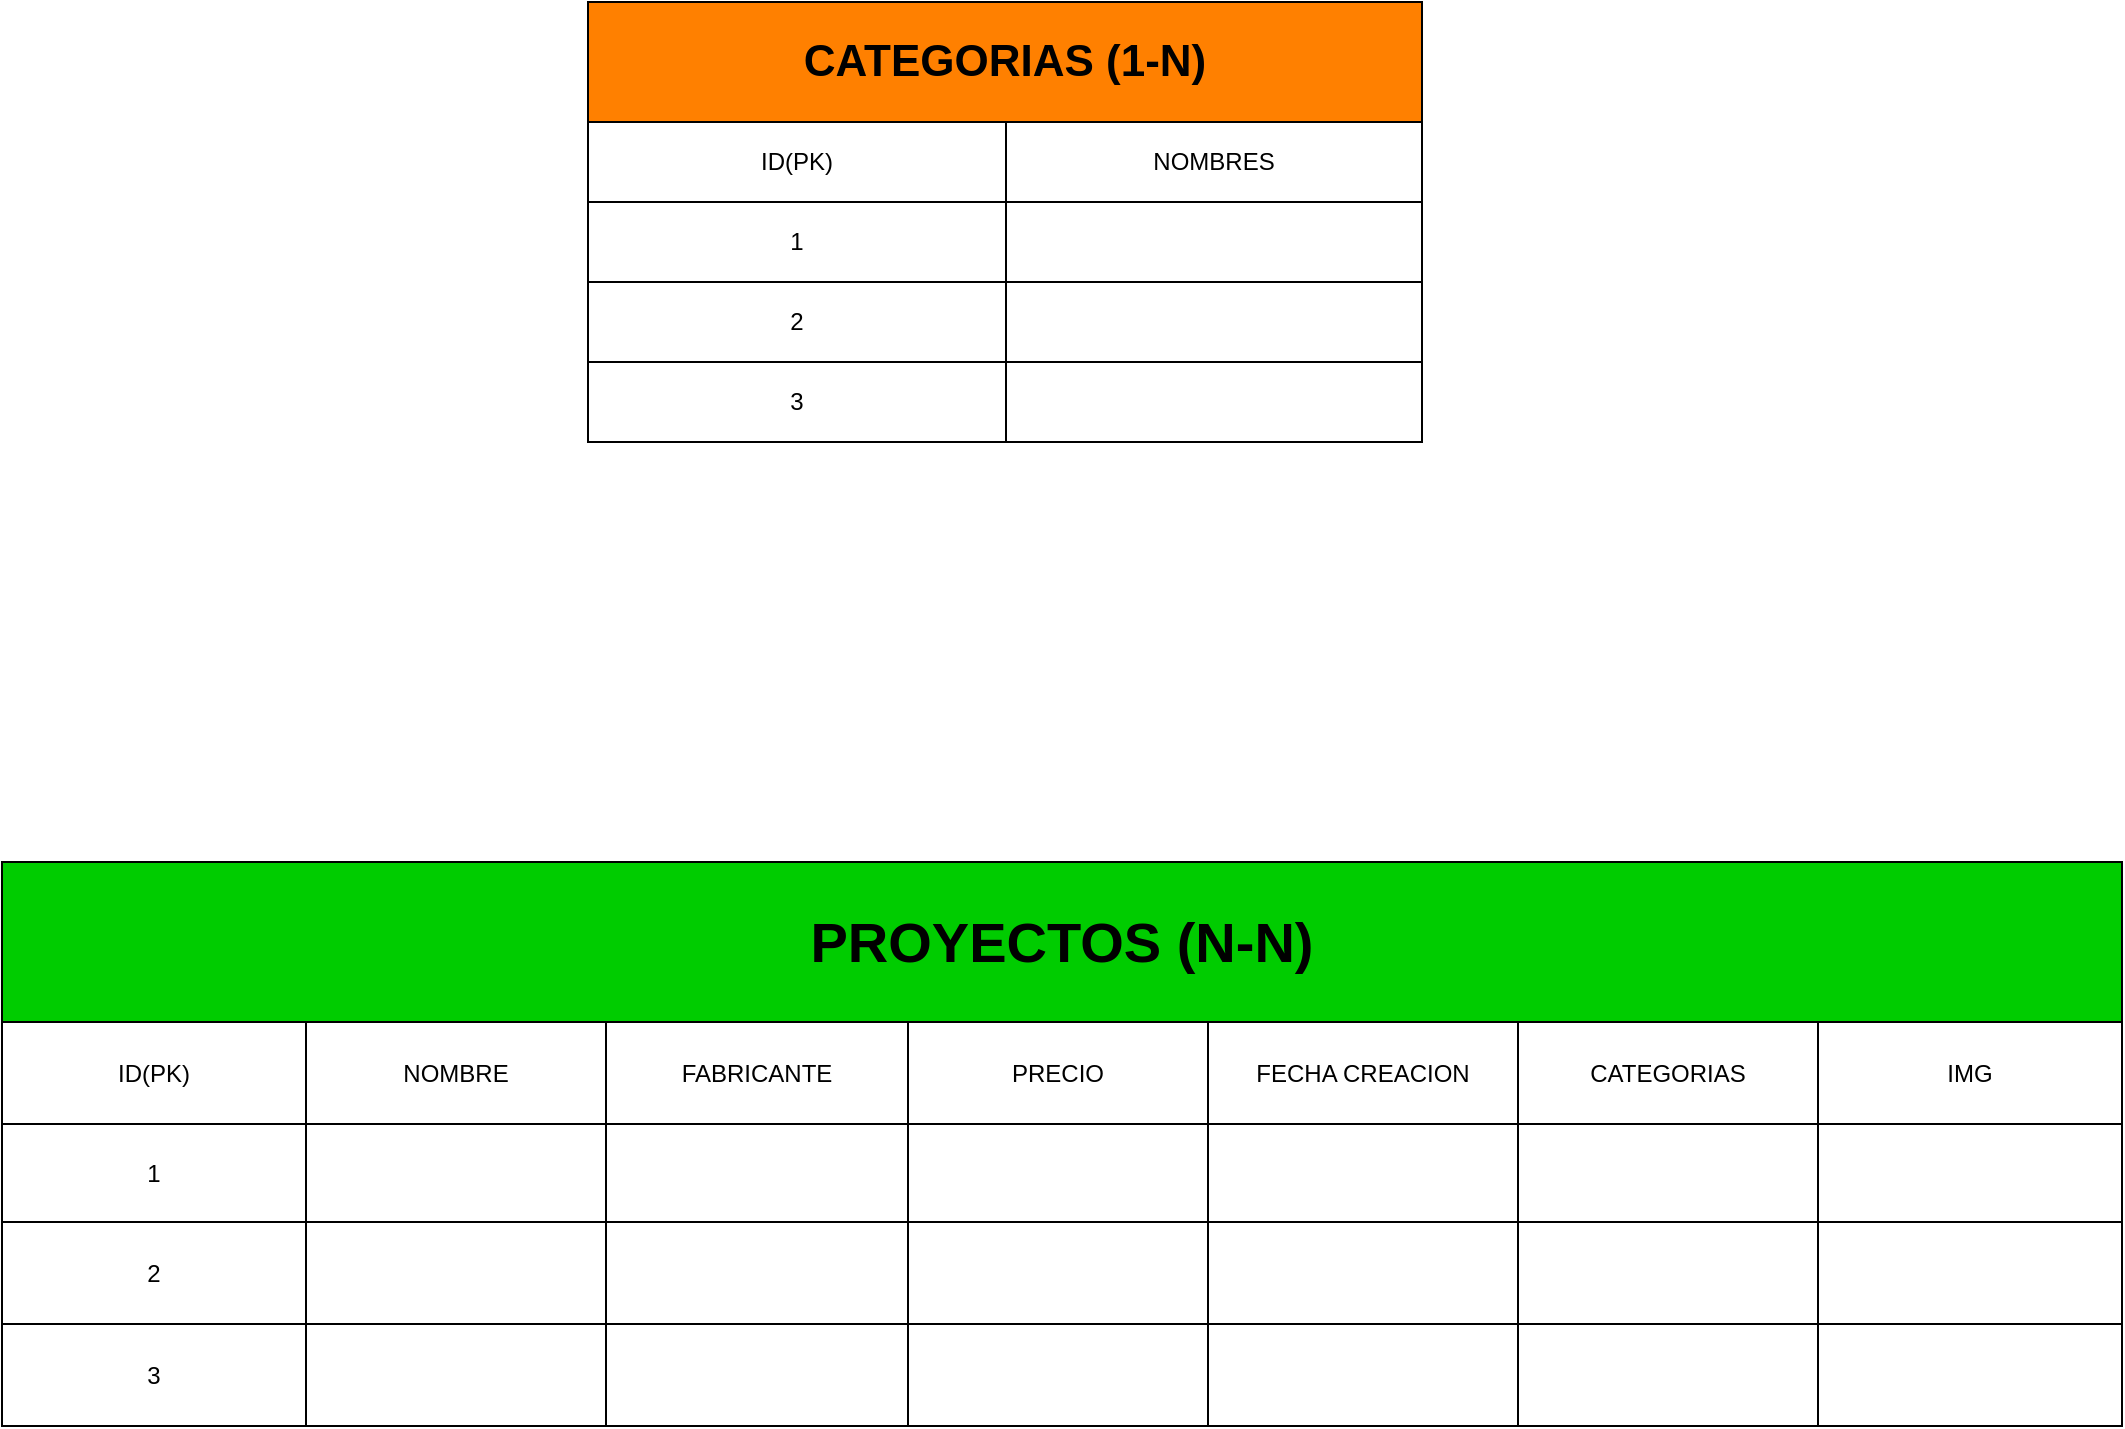<mxfile>
    <diagram id="yUqmqCU2odYFMczY-MH5" name="Página-1">
        <mxGraphModel dx="1000" dy="735" grid="1" gridSize="10" guides="1" tooltips="1" connect="1" arrows="1" fold="1" page="1" pageScale="1" pageWidth="827" pageHeight="1169" math="0" shadow="0">
            <root>
                <mxCell id="0"/>
                <mxCell id="1" parent="0"/>
                <mxCell id="2" value="" style="group" vertex="1" connectable="0" parent="1">
                    <mxGeometry x="600" y="1090" width="1060" height="282" as="geometry"/>
                </mxCell>
                <mxCell id="3" value="" style="shape=table;startSize=0;container=1;collapsible=0;childLayout=tableLayout;" vertex="1" parent="2">
                    <mxGeometry y="80" width="1060" height="202" as="geometry"/>
                </mxCell>
                <mxCell id="4" value="" style="shape=partialRectangle;collapsible=0;dropTarget=0;pointerEvents=0;fillColor=none;top=0;left=0;bottom=0;right=0;points=[[0,0.5],[1,0.5]];portConstraint=eastwest;" vertex="1" parent="3">
                    <mxGeometry width="1060" height="51" as="geometry"/>
                </mxCell>
                <mxCell id="5" value="ID(PK)" style="shape=partialRectangle;html=1;whiteSpace=wrap;connectable=0;overflow=hidden;fillColor=none;top=0;left=0;bottom=0;right=0;" vertex="1" parent="4">
                    <mxGeometry width="152" height="51" as="geometry">
                        <mxRectangle width="152" height="51" as="alternateBounds"/>
                    </mxGeometry>
                </mxCell>
                <mxCell id="6" value="NOMBRE" style="shape=partialRectangle;html=1;whiteSpace=wrap;connectable=0;overflow=hidden;fillColor=none;top=0;left=0;bottom=0;right=0;" vertex="1" parent="4">
                    <mxGeometry x="152" width="150" height="51" as="geometry">
                        <mxRectangle width="150" height="51" as="alternateBounds"/>
                    </mxGeometry>
                </mxCell>
                <mxCell id="7" value="FABRICANTE" style="shape=partialRectangle;html=1;whiteSpace=wrap;connectable=0;overflow=hidden;fillColor=none;top=0;left=0;bottom=0;right=0;" vertex="1" parent="4">
                    <mxGeometry x="302" width="151" height="51" as="geometry">
                        <mxRectangle width="151" height="51" as="alternateBounds"/>
                    </mxGeometry>
                </mxCell>
                <mxCell id="8" value="PRECIO" style="shape=partialRectangle;html=1;whiteSpace=wrap;connectable=0;overflow=hidden;fillColor=none;top=0;left=0;bottom=0;right=0;" vertex="1" parent="4">
                    <mxGeometry x="453" width="150" height="51" as="geometry">
                        <mxRectangle width="150" height="51" as="alternateBounds"/>
                    </mxGeometry>
                </mxCell>
                <mxCell id="9" value="FECHA CREACION" style="shape=partialRectangle;html=1;whiteSpace=wrap;connectable=0;overflow=hidden;fillColor=none;top=0;left=0;bottom=0;right=0;" vertex="1" parent="4">
                    <mxGeometry x="603" width="155" height="51" as="geometry">
                        <mxRectangle width="155" height="51" as="alternateBounds"/>
                    </mxGeometry>
                </mxCell>
                <mxCell id="12" value="CATEGORIAS" style="shape=partialRectangle;html=1;whiteSpace=wrap;connectable=0;overflow=hidden;fillColor=none;top=0;left=0;bottom=0;right=0;" vertex="1" parent="4">
                    <mxGeometry x="758" width="150" height="51" as="geometry">
                        <mxRectangle width="150" height="51" as="alternateBounds"/>
                    </mxGeometry>
                </mxCell>
                <mxCell id="13" value="IMG" style="shape=partialRectangle;html=1;whiteSpace=wrap;connectable=0;overflow=hidden;fillColor=none;top=0;left=0;bottom=0;right=0;" vertex="1" parent="4">
                    <mxGeometry x="908" width="152" height="51" as="geometry">
                        <mxRectangle width="152" height="51" as="alternateBounds"/>
                    </mxGeometry>
                </mxCell>
                <mxCell id="14" value="" style="shape=partialRectangle;collapsible=0;dropTarget=0;pointerEvents=0;fillColor=none;top=0;left=0;bottom=0;right=0;points=[[0,0.5],[1,0.5]];portConstraint=eastwest;" vertex="1" parent="3">
                    <mxGeometry y="51" width="1060" height="49" as="geometry"/>
                </mxCell>
                <mxCell id="15" value="1" style="shape=partialRectangle;html=1;whiteSpace=wrap;connectable=0;overflow=hidden;fillColor=none;top=0;left=0;bottom=0;right=0;" vertex="1" parent="14">
                    <mxGeometry width="152" height="49" as="geometry">
                        <mxRectangle width="152" height="49" as="alternateBounds"/>
                    </mxGeometry>
                </mxCell>
                <mxCell id="16" value="" style="shape=partialRectangle;html=1;whiteSpace=wrap;connectable=0;overflow=hidden;fillColor=none;top=0;left=0;bottom=0;right=0;" vertex="1" parent="14">
                    <mxGeometry x="152" width="150" height="49" as="geometry">
                        <mxRectangle width="150" height="49" as="alternateBounds"/>
                    </mxGeometry>
                </mxCell>
                <mxCell id="17" value="" style="shape=partialRectangle;html=1;whiteSpace=wrap;connectable=0;overflow=hidden;fillColor=none;top=0;left=0;bottom=0;right=0;" vertex="1" parent="14">
                    <mxGeometry x="302" width="151" height="49" as="geometry">
                        <mxRectangle width="151" height="49" as="alternateBounds"/>
                    </mxGeometry>
                </mxCell>
                <mxCell id="18" value="" style="shape=partialRectangle;html=1;whiteSpace=wrap;connectable=0;overflow=hidden;fillColor=none;top=0;left=0;bottom=0;right=0;" vertex="1" parent="14">
                    <mxGeometry x="453" width="150" height="49" as="geometry">
                        <mxRectangle width="150" height="49" as="alternateBounds"/>
                    </mxGeometry>
                </mxCell>
                <mxCell id="19" value="" style="shape=partialRectangle;html=1;whiteSpace=wrap;connectable=0;overflow=hidden;fillColor=none;top=0;left=0;bottom=0;right=0;" vertex="1" parent="14">
                    <mxGeometry x="603" width="155" height="49" as="geometry">
                        <mxRectangle width="155" height="49" as="alternateBounds"/>
                    </mxGeometry>
                </mxCell>
                <mxCell id="22" value="" style="shape=partialRectangle;html=1;whiteSpace=wrap;connectable=0;overflow=hidden;fillColor=none;top=0;left=0;bottom=0;right=0;" vertex="1" parent="14">
                    <mxGeometry x="758" width="150" height="49" as="geometry">
                        <mxRectangle width="150" height="49" as="alternateBounds"/>
                    </mxGeometry>
                </mxCell>
                <mxCell id="23" style="shape=partialRectangle;html=1;whiteSpace=wrap;connectable=0;overflow=hidden;fillColor=none;top=0;left=0;bottom=0;right=0;" vertex="1" parent="14">
                    <mxGeometry x="908" width="152" height="49" as="geometry">
                        <mxRectangle width="152" height="49" as="alternateBounds"/>
                    </mxGeometry>
                </mxCell>
                <mxCell id="24" style="shape=partialRectangle;collapsible=0;dropTarget=0;pointerEvents=0;fillColor=none;top=0;left=0;bottom=0;right=0;points=[[0,0.5],[1,0.5]];portConstraint=eastwest;" vertex="1" parent="3">
                    <mxGeometry y="100" width="1060" height="51" as="geometry"/>
                </mxCell>
                <mxCell id="25" value="2" style="shape=partialRectangle;html=1;whiteSpace=wrap;connectable=0;overflow=hidden;fillColor=none;top=0;left=0;bottom=0;right=0;" vertex="1" parent="24">
                    <mxGeometry width="152" height="51" as="geometry">
                        <mxRectangle width="152" height="51" as="alternateBounds"/>
                    </mxGeometry>
                </mxCell>
                <mxCell id="26" style="shape=partialRectangle;html=1;whiteSpace=wrap;connectable=0;overflow=hidden;fillColor=none;top=0;left=0;bottom=0;right=0;" vertex="1" parent="24">
                    <mxGeometry x="152" width="150" height="51" as="geometry">
                        <mxRectangle width="150" height="51" as="alternateBounds"/>
                    </mxGeometry>
                </mxCell>
                <mxCell id="27" style="shape=partialRectangle;html=1;whiteSpace=wrap;connectable=0;overflow=hidden;fillColor=none;top=0;left=0;bottom=0;right=0;" vertex="1" parent="24">
                    <mxGeometry x="302" width="151" height="51" as="geometry">
                        <mxRectangle width="151" height="51" as="alternateBounds"/>
                    </mxGeometry>
                </mxCell>
                <mxCell id="28" style="shape=partialRectangle;html=1;whiteSpace=wrap;connectable=0;overflow=hidden;fillColor=none;top=0;left=0;bottom=0;right=0;" vertex="1" parent="24">
                    <mxGeometry x="453" width="150" height="51" as="geometry">
                        <mxRectangle width="150" height="51" as="alternateBounds"/>
                    </mxGeometry>
                </mxCell>
                <mxCell id="29" style="shape=partialRectangle;html=1;whiteSpace=wrap;connectable=0;overflow=hidden;fillColor=none;top=0;left=0;bottom=0;right=0;" vertex="1" parent="24">
                    <mxGeometry x="603" width="155" height="51" as="geometry">
                        <mxRectangle width="155" height="51" as="alternateBounds"/>
                    </mxGeometry>
                </mxCell>
                <mxCell id="32" style="shape=partialRectangle;html=1;whiteSpace=wrap;connectable=0;overflow=hidden;fillColor=none;top=0;left=0;bottom=0;right=0;" vertex="1" parent="24">
                    <mxGeometry x="758" width="150" height="51" as="geometry">
                        <mxRectangle width="150" height="51" as="alternateBounds"/>
                    </mxGeometry>
                </mxCell>
                <mxCell id="33" style="shape=partialRectangle;html=1;whiteSpace=wrap;connectable=0;overflow=hidden;fillColor=none;top=0;left=0;bottom=0;right=0;" vertex="1" parent="24">
                    <mxGeometry x="908" width="152" height="51" as="geometry">
                        <mxRectangle width="152" height="51" as="alternateBounds"/>
                    </mxGeometry>
                </mxCell>
                <mxCell id="34" style="shape=partialRectangle;collapsible=0;dropTarget=0;pointerEvents=0;fillColor=none;top=0;left=0;bottom=0;right=0;points=[[0,0.5],[1,0.5]];portConstraint=eastwest;" vertex="1" parent="3">
                    <mxGeometry y="151" width="1060" height="51" as="geometry"/>
                </mxCell>
                <mxCell id="35" value="3" style="shape=partialRectangle;html=1;whiteSpace=wrap;connectable=0;overflow=hidden;fillColor=none;top=0;left=0;bottom=0;right=0;" vertex="1" parent="34">
                    <mxGeometry width="152" height="51" as="geometry">
                        <mxRectangle width="152" height="51" as="alternateBounds"/>
                    </mxGeometry>
                </mxCell>
                <mxCell id="36" style="shape=partialRectangle;html=1;whiteSpace=wrap;connectable=0;overflow=hidden;fillColor=none;top=0;left=0;bottom=0;right=0;" vertex="1" parent="34">
                    <mxGeometry x="152" width="150" height="51" as="geometry">
                        <mxRectangle width="150" height="51" as="alternateBounds"/>
                    </mxGeometry>
                </mxCell>
                <mxCell id="37" style="shape=partialRectangle;html=1;whiteSpace=wrap;connectable=0;overflow=hidden;fillColor=none;top=0;left=0;bottom=0;right=0;" vertex="1" parent="34">
                    <mxGeometry x="302" width="151" height="51" as="geometry">
                        <mxRectangle width="151" height="51" as="alternateBounds"/>
                    </mxGeometry>
                </mxCell>
                <mxCell id="38" style="shape=partialRectangle;html=1;whiteSpace=wrap;connectable=0;overflow=hidden;fillColor=none;top=0;left=0;bottom=0;right=0;" vertex="1" parent="34">
                    <mxGeometry x="453" width="150" height="51" as="geometry">
                        <mxRectangle width="150" height="51" as="alternateBounds"/>
                    </mxGeometry>
                </mxCell>
                <mxCell id="39" style="shape=partialRectangle;html=1;whiteSpace=wrap;connectable=0;overflow=hidden;fillColor=none;top=0;left=0;bottom=0;right=0;" vertex="1" parent="34">
                    <mxGeometry x="603" width="155" height="51" as="geometry">
                        <mxRectangle width="155" height="51" as="alternateBounds"/>
                    </mxGeometry>
                </mxCell>
                <mxCell id="42" style="shape=partialRectangle;html=1;whiteSpace=wrap;connectable=0;overflow=hidden;fillColor=none;top=0;left=0;bottom=0;right=0;" vertex="1" parent="34">
                    <mxGeometry x="758" width="150" height="51" as="geometry">
                        <mxRectangle width="150" height="51" as="alternateBounds"/>
                    </mxGeometry>
                </mxCell>
                <mxCell id="43" style="shape=partialRectangle;html=1;whiteSpace=wrap;connectable=0;overflow=hidden;fillColor=none;top=0;left=0;bottom=0;right=0;" vertex="1" parent="34">
                    <mxGeometry x="908" width="152" height="51" as="geometry">
                        <mxRectangle width="152" height="51" as="alternateBounds"/>
                    </mxGeometry>
                </mxCell>
                <mxCell id="44" value="&lt;font style=&quot;font-size: 28px&quot;&gt;&lt;b&gt;PROYECTOS (N-N)&lt;/b&gt;&lt;/font&gt;" style="whiteSpace=wrap;html=1;gradientColor=none;fillColor=#00CC00;" vertex="1" parent="2">
                    <mxGeometry width="1060" height="80" as="geometry"/>
                </mxCell>
                <mxCell id="45" value="" style="group" vertex="1" connectable="0" parent="1">
                    <mxGeometry x="893" y="660" width="417" height="240" as="geometry"/>
                </mxCell>
                <mxCell id="46" value="" style="group" vertex="1" connectable="0" parent="45">
                    <mxGeometry width="417" height="220" as="geometry"/>
                </mxCell>
                <mxCell id="47" value="&lt;font size=&quot;1&quot;&gt;&lt;b style=&quot;font-size: 22px&quot;&gt;CATEGORIAS (1-N)&lt;/b&gt;&lt;/font&gt;" style="whiteSpace=wrap;html=1;fillColor=#FF8000;" vertex="1" parent="46">
                    <mxGeometry width="417" height="60" as="geometry"/>
                </mxCell>
                <mxCell id="48" value="" style="shape=table;startSize=0;container=1;collapsible=0;childLayout=tableLayout;" vertex="1" parent="46">
                    <mxGeometry y="60" width="417" height="160" as="geometry"/>
                </mxCell>
                <mxCell id="49" value="" style="shape=partialRectangle;collapsible=0;dropTarget=0;pointerEvents=0;fillColor=none;top=0;left=0;bottom=0;right=0;points=[[0,0.5],[1,0.5]];portConstraint=eastwest;" vertex="1" parent="48">
                    <mxGeometry width="417" height="40" as="geometry"/>
                </mxCell>
                <mxCell id="50" value="ID(PK)" style="shape=partialRectangle;html=1;whiteSpace=wrap;connectable=0;overflow=hidden;fillColor=none;top=0;left=0;bottom=0;right=0;" vertex="1" parent="49">
                    <mxGeometry width="209" height="40" as="geometry">
                        <mxRectangle width="209" height="40" as="alternateBounds"/>
                    </mxGeometry>
                </mxCell>
                <mxCell id="51" value="NOMBRES" style="shape=partialRectangle;html=1;whiteSpace=wrap;connectable=0;overflow=hidden;fillColor=none;top=0;left=0;bottom=0;right=0;" vertex="1" parent="49">
                    <mxGeometry x="209" width="208" height="40" as="geometry">
                        <mxRectangle width="208" height="40" as="alternateBounds"/>
                    </mxGeometry>
                </mxCell>
                <mxCell id="54" value="" style="shape=partialRectangle;collapsible=0;dropTarget=0;pointerEvents=0;fillColor=none;top=0;left=0;bottom=0;right=0;points=[[0,0.5],[1,0.5]];portConstraint=eastwest;" vertex="1" parent="48">
                    <mxGeometry y="40" width="417" height="40" as="geometry"/>
                </mxCell>
                <mxCell id="55" value="1" style="shape=partialRectangle;html=1;whiteSpace=wrap;connectable=0;overflow=hidden;fillColor=none;top=0;left=0;bottom=0;right=0;" vertex="1" parent="54">
                    <mxGeometry width="209" height="40" as="geometry">
                        <mxRectangle width="209" height="40" as="alternateBounds"/>
                    </mxGeometry>
                </mxCell>
                <mxCell id="56" value="" style="shape=partialRectangle;html=1;whiteSpace=wrap;connectable=0;overflow=hidden;fillColor=none;top=0;left=0;bottom=0;right=0;" vertex="1" parent="54">
                    <mxGeometry x="209" width="208" height="40" as="geometry">
                        <mxRectangle width="208" height="40" as="alternateBounds"/>
                    </mxGeometry>
                </mxCell>
                <mxCell id="59" value="" style="shape=partialRectangle;collapsible=0;dropTarget=0;pointerEvents=0;fillColor=none;top=0;left=0;bottom=0;right=0;points=[[0,0.5],[1,0.5]];portConstraint=eastwest;" vertex="1" parent="48">
                    <mxGeometry y="80" width="417" height="40" as="geometry"/>
                </mxCell>
                <mxCell id="60" value="2" style="shape=partialRectangle;html=1;whiteSpace=wrap;connectable=0;overflow=hidden;fillColor=none;top=0;left=0;bottom=0;right=0;" vertex="1" parent="59">
                    <mxGeometry width="209" height="40" as="geometry">
                        <mxRectangle width="209" height="40" as="alternateBounds"/>
                    </mxGeometry>
                </mxCell>
                <mxCell id="61" value="" style="shape=partialRectangle;html=1;whiteSpace=wrap;connectable=0;overflow=hidden;fillColor=none;top=0;left=0;bottom=0;right=0;" vertex="1" parent="59">
                    <mxGeometry x="209" width="208" height="40" as="geometry">
                        <mxRectangle width="208" height="40" as="alternateBounds"/>
                    </mxGeometry>
                </mxCell>
                <mxCell id="64" value="" style="shape=partialRectangle;collapsible=0;dropTarget=0;pointerEvents=0;fillColor=none;top=0;left=0;bottom=0;right=0;points=[[0,0.5],[1,0.5]];portConstraint=eastwest;" vertex="1" parent="48">
                    <mxGeometry y="120" width="417" height="40" as="geometry"/>
                </mxCell>
                <mxCell id="65" value="3" style="shape=partialRectangle;html=1;whiteSpace=wrap;connectable=0;overflow=hidden;fillColor=none;top=0;left=0;bottom=0;right=0;" vertex="1" parent="64">
                    <mxGeometry width="209" height="40" as="geometry">
                        <mxRectangle width="209" height="40" as="alternateBounds"/>
                    </mxGeometry>
                </mxCell>
                <mxCell id="66" value="" style="shape=partialRectangle;html=1;whiteSpace=wrap;connectable=0;overflow=hidden;fillColor=none;top=0;left=0;bottom=0;right=0;" vertex="1" parent="64">
                    <mxGeometry x="209" width="208" height="40" as="geometry">
                        <mxRectangle width="208" height="40" as="alternateBounds"/>
                    </mxGeometry>
                </mxCell>
            </root>
        </mxGraphModel>
    </diagram>
</mxfile>